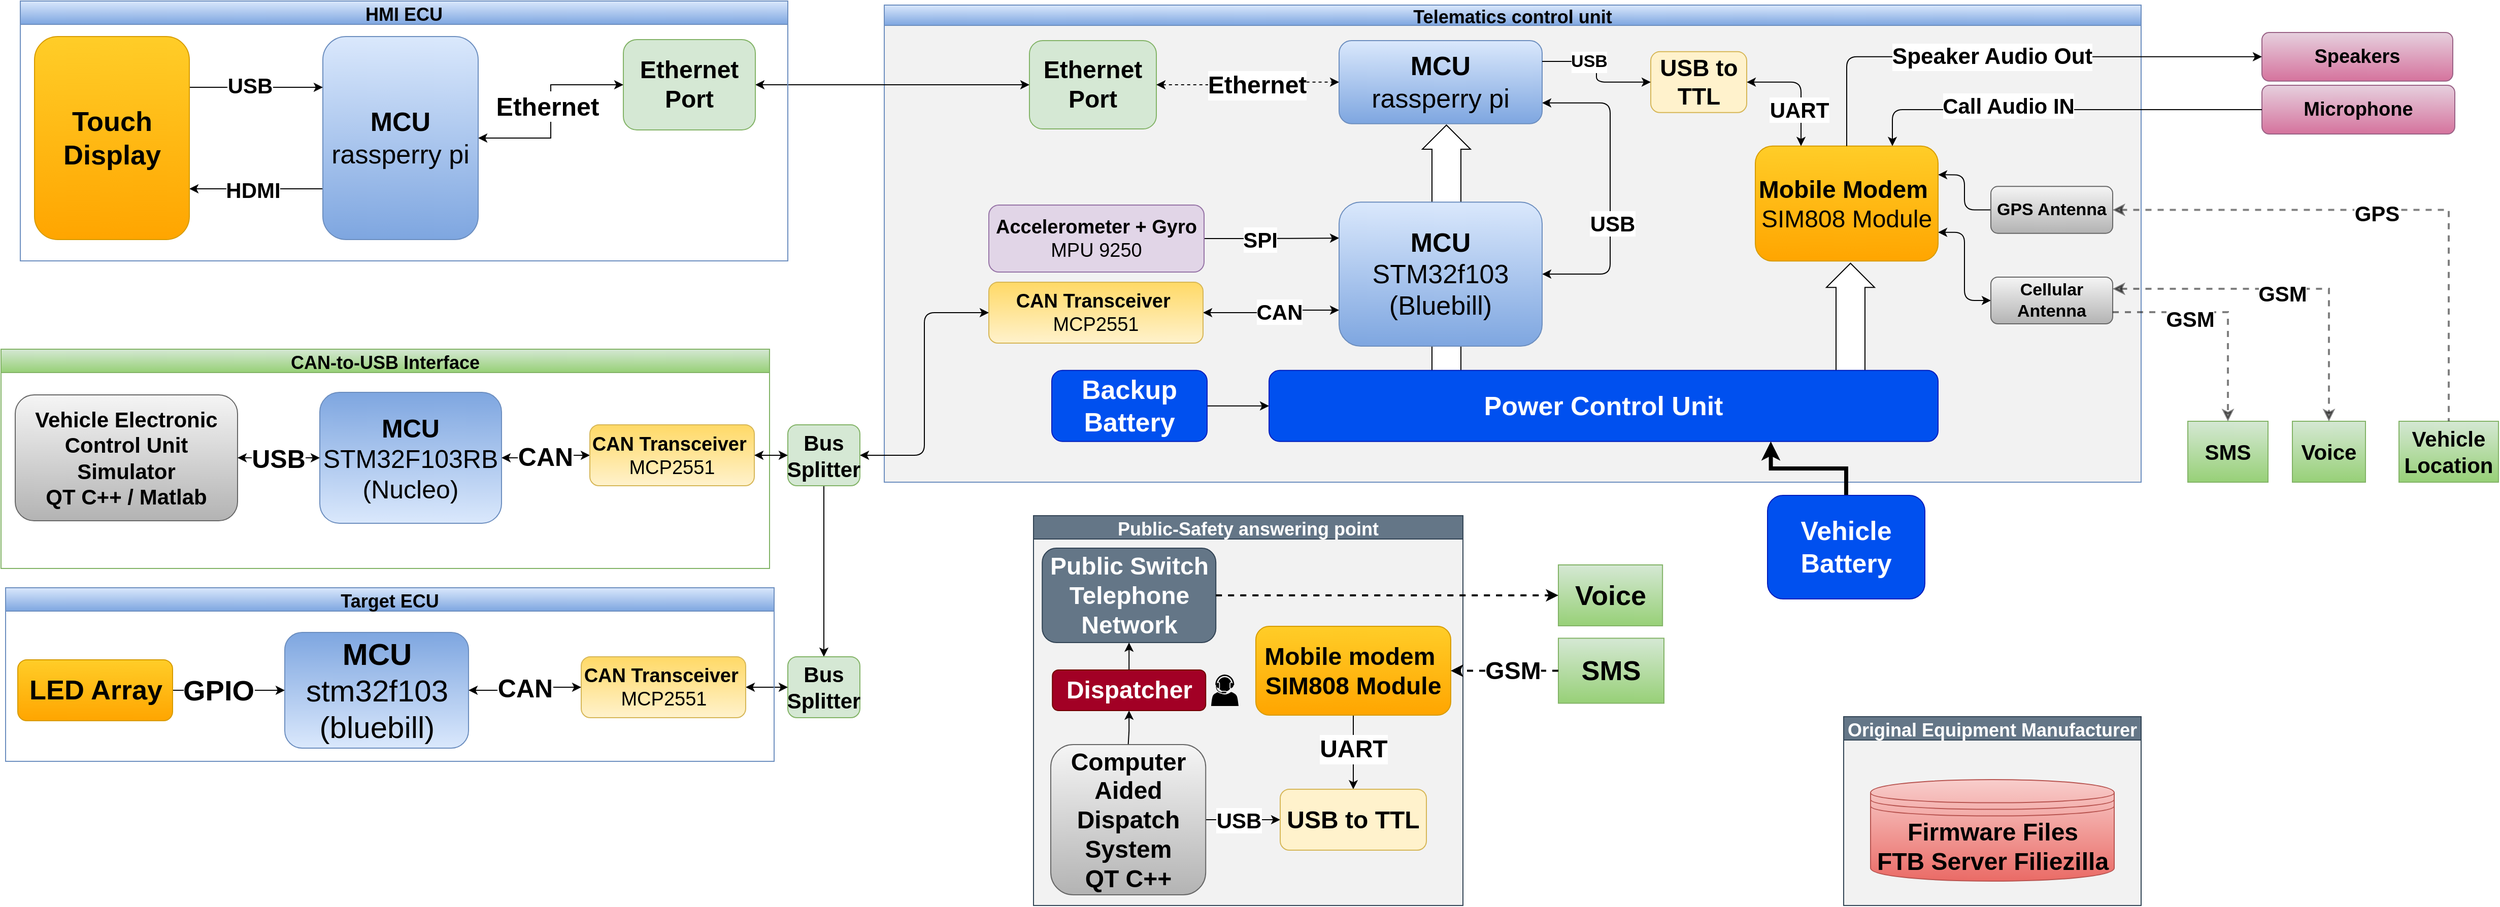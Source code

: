 <mxfile version="13.9.9" type="device"><diagram id="WvO2dlYxxCy-v5vZexDL" name="Page-1"><mxGraphModel dx="2721" dy="714" grid="0" gridSize="6" guides="1" tooltips="1" connect="1" arrows="1" fold="1" page="1" pageScale="1" pageWidth="1500" pageHeight="1200" math="0" shadow="0"><root><mxCell id="0"/><mxCell id="1" parent="0"/><mxCell id="P0qbFuE8XbZVuqwwPdYG-165" value="Original Equipment Manufacturer" style="swimlane;startSize=23;fillColor=#647687;strokeColor=#314354;swimlaneFillColor=#f2f2f2;fontStyle=1;fontSize=18;fontColor=#ffffff;" parent="1" vertex="1"><mxGeometry x="368" y="1313" width="293" height="186" as="geometry"/></mxCell><mxCell id="P0qbFuE8XbZVuqwwPdYG-168" value="Firmware Files&lt;br style=&quot;font-size: 24px;&quot;&gt;&lt;span style=&quot;font-size: 24px;&quot;&gt;FTB Server Filiezilla&lt;/span&gt;" style="shape=datastore;whiteSpace=wrap;html=1;gradientColor=#ea6b66;fillColor=#f8cecc;strokeColor=#b85450;fontStyle=1;fontSize=24;" parent="P0qbFuE8XbZVuqwwPdYG-165" vertex="1"><mxGeometry x="26.5" y="62" width="240" height="100" as="geometry"/></mxCell><mxCell id="P0qbFuE8XbZVuqwwPdYG-198" value="Telematics control unit" style="swimlane;startSize=20;shadow=0;swimlaneFillColor=#F2F2F2;fontStyle=1;fontSize=18;movable=1;gradientColor=#7ea6e0;fillColor=#dae8fc;strokeColor=#6c8ebf;" parent="1" vertex="1"><mxGeometry x="-577" y="612" width="1238" height="470" as="geometry"><mxRectangle x="70" y="160" width="70" height="23" as="alternateBounds"/></mxGeometry></mxCell><mxCell id="P0qbFuE8XbZVuqwwPdYG-199" value="" style="verticalLabelPosition=bottom;shadow=0;dashed=0;align=center;html=1;verticalAlign=top;shape=mxgraph.electrical.transmission.straightBus;fontSize=26;rotation=-180;fontStyle=1" parent="P0qbFuE8XbZVuqwwPdYG-198" vertex="1"><mxGeometry x="928" y="254.35" width="47.48" height="114.1" as="geometry"/></mxCell><mxCell id="P0qbFuE8XbZVuqwwPdYG-200" value="" style="verticalLabelPosition=bottom;shadow=0;dashed=0;align=center;html=1;verticalAlign=top;shape=mxgraph.electrical.transmission.straightBus;fontSize=26;rotation=-180;fontStyle=1" parent="P0qbFuE8XbZVuqwwPdYG-198" vertex="1"><mxGeometry x="530" y="118.24" width="47.48" height="262.69" as="geometry"/></mxCell><mxCell id="P0qbFuE8XbZVuqwwPdYG-202" style="edgeStyle=orthogonalEdgeStyle;rounded=1;orthogonalLoop=1;jettySize=auto;html=1;entryX=1;entryY=0.75;entryDx=0;entryDy=0;startArrow=classic;startFill=1;endArrow=classic;endFill=1;strokeColor=#000000;strokeWidth=1;fontSize=20;fontStyle=1;exitX=0;exitY=0.5;exitDx=0;exitDy=0;" parent="P0qbFuE8XbZVuqwwPdYG-198" source="P0qbFuE8XbZVuqwwPdYG-236" target="P0qbFuE8XbZVuqwwPdYG-210" edge="1"><mxGeometry relative="1" as="geometry"><mxPoint x="1228.28" y="362.83" as="targetPoint"/><mxPoint x="1290.97" y="272.415" as="sourcePoint"/></mxGeometry></mxCell><mxCell id="0iPRcs_yOWI1HV3DysRg-6" style="edgeStyle=orthogonalEdgeStyle;rounded=1;orthogonalLoop=1;jettySize=auto;html=1;exitX=1;exitY=0.75;exitDx=0;exitDy=0;entryX=1;entryY=0.5;entryDx=0;entryDy=0;startArrow=classic;startFill=1;endArrow=classic;endFill=1;fontSize=21;" edge="1" parent="P0qbFuE8XbZVuqwwPdYG-198" source="P0qbFuE8XbZVuqwwPdYG-207" target="j5CchA66nYgSaiZ-dE5T-54"><mxGeometry relative="1" as="geometry"><Array as="points"><mxPoint x="715" y="96"/><mxPoint x="715" y="265"/></Array></mxGeometry></mxCell><mxCell id="0iPRcs_yOWI1HV3DysRg-7" value="USB" style="edgeLabel;html=1;align=center;verticalAlign=middle;resizable=0;points=[];fontSize=21;fontStyle=1" vertex="1" connectable="0" parent="0iPRcs_yOWI1HV3DysRg-6"><mxGeometry x="0.222" y="2" relative="1" as="geometry"><mxPoint as="offset"/></mxGeometry></mxCell><mxCell id="P0qbFuE8XbZVuqwwPdYG-207" value="&lt;font style=&quot;font-size: 26px&quot;&gt;&lt;span style=&quot;font-size: 26px&quot;&gt;MCU&lt;br style=&quot;font-size: 26px&quot;&gt;&lt;span style=&quot;font-weight: normal ; font-size: 26px&quot;&gt;rassperry pi&lt;/span&gt;&lt;br style=&quot;font-size: 26px&quot;&gt;&lt;/span&gt;&lt;/font&gt;" style="rounded=1;whiteSpace=wrap;html=1;fillColor=#dae8fc;strokeColor=#6c8ebf;fontStyle=1;fontSize=26;gradientColor=#7ea6e0;" parent="P0qbFuE8XbZVuqwwPdYG-198" vertex="1"><mxGeometry x="448.0" y="35" width="200" height="81.83" as="geometry"/></mxCell><mxCell id="j5CchA66nYgSaiZ-dE5T-30" style="edgeStyle=orthogonalEdgeStyle;rounded=1;orthogonalLoop=1;jettySize=auto;html=1;exitX=1;exitY=0.25;exitDx=0;exitDy=0;startArrow=classic;startFill=1;endArrow=none;endFill=0;fontStyle=1" parent="P0qbFuE8XbZVuqwwPdYG-198" source="P0qbFuE8XbZVuqwwPdYG-210" target="P0qbFuE8XbZVuqwwPdYG-237" edge="1"><mxGeometry relative="1" as="geometry"/></mxCell><mxCell id="P0qbFuE8XbZVuqwwPdYG-210" value="&lt;font style=&quot;font-size: 24px;&quot;&gt;Mobile Modem&lt;/font&gt;&amp;nbsp;&lt;br style=&quot;font-size: 24px;&quot;&gt;&lt;span style=&quot;font-weight: normal; font-size: 24px;&quot;&gt;SIM808 Module&lt;/span&gt;" style="rounded=1;whiteSpace=wrap;html=1;fillColor=#ffcd28;strokeColor=#d79b00;fontSize=24;fontStyle=1;gradientColor=#ffa500;" parent="P0qbFuE8XbZVuqwwPdYG-198" vertex="1"><mxGeometry x="858" y="138.84" width="180" height="113.33" as="geometry"/></mxCell><mxCell id="P0qbFuE8XbZVuqwwPdYG-236" value="Cellular Antenna" style="rounded=1;whiteSpace=wrap;html=1;fillColor=#f5f5f5;strokeColor=#666666;fontSize=17;fontStyle=1;gradientColor=#b3b3b3;" parent="P0qbFuE8XbZVuqwwPdYG-198" vertex="1"><mxGeometry x="1090" y="268.0" width="120" height="45.99" as="geometry"/></mxCell><mxCell id="P0qbFuE8XbZVuqwwPdYG-237" value="GPS Antenna" style="rounded=1;whiteSpace=wrap;html=1;fillColor=#f5f5f5;strokeColor=#666666;fontSize=17;fontStyle=1;gradientColor=#b3b3b3;" parent="P0qbFuE8XbZVuqwwPdYG-198" vertex="1"><mxGeometry x="1090.0" y="178.67" width="120" height="46.16" as="geometry"/></mxCell><mxCell id="0iPRcs_yOWI1HV3DysRg-1" style="edgeStyle=orthogonalEdgeStyle;rounded=1;orthogonalLoop=1;jettySize=auto;html=1;entryX=0;entryY=0.25;entryDx=0;entryDy=0;startArrow=none;startFill=0;endArrow=classic;endFill=1;fontSize=21;" edge="1" parent="P0qbFuE8XbZVuqwwPdYG-198" source="P0qbFuE8XbZVuqwwPdYG-241" target="j5CchA66nYgSaiZ-dE5T-54"><mxGeometry relative="1" as="geometry"/></mxCell><mxCell id="0iPRcs_yOWI1HV3DysRg-2" value="SPI" style="edgeLabel;html=1;align=center;verticalAlign=middle;resizable=0;points=[];fontSize=21;fontStyle=1" vertex="1" connectable="0" parent="0iPRcs_yOWI1HV3DysRg-1"><mxGeometry x="-0.185" y="-1" relative="1" as="geometry"><mxPoint as="offset"/></mxGeometry></mxCell><mxCell id="P0qbFuE8XbZVuqwwPdYG-241" value="Accelerometer + Gyro&lt;br style=&quot;font-size: 19px&quot;&gt;&lt;span style=&quot;font-size: 19px ; font-weight: normal&quot;&gt;MPU 9250&lt;/span&gt;" style="rounded=1;whiteSpace=wrap;html=1;fillColor=#e1d5e7;strokeColor=#9673a6;fontStyle=1;fontSize=19;" parent="P0qbFuE8XbZVuqwwPdYG-198" vertex="1"><mxGeometry x="103" y="197" width="212" height="66" as="geometry"/></mxCell><mxCell id="P0qbFuE8XbZVuqwwPdYG-247" style="edgeStyle=orthogonalEdgeStyle;rounded=0;orthogonalLoop=1;jettySize=auto;html=1;fontStyle=1" parent="P0qbFuE8XbZVuqwwPdYG-198" source="P0qbFuE8XbZVuqwwPdYG-248" target="P0qbFuE8XbZVuqwwPdYG-249" edge="1"><mxGeometry relative="1" as="geometry"/></mxCell><mxCell id="P0qbFuE8XbZVuqwwPdYG-248" value="&lt;font style=&quot;font-size: 26px;&quot;&gt;Backup Battery&lt;/font&gt;" style="rounded=1;whiteSpace=wrap;html=1;fontStyle=1;fontSize=26;fillColor=#0050ef;strokeColor=#001DBC;fontColor=#ffffff;" parent="P0qbFuE8XbZVuqwwPdYG-198" vertex="1"><mxGeometry x="165" y="359.9" width="153" height="70" as="geometry"/></mxCell><mxCell id="P0qbFuE8XbZVuqwwPdYG-249" value="&lt;span style=&quot;font-size: 26px;&quot;&gt;&lt;font style=&quot;font-size: 26px;&quot;&gt;Power Control Unit&lt;/font&gt;&lt;/span&gt;" style="rounded=1;whiteSpace=wrap;html=1;fontSize=26;fillColor=#0050ef;strokeColor=#001DBC;fontColor=#ffffff;fontStyle=1" parent="P0qbFuE8XbZVuqwwPdYG-198" vertex="1"><mxGeometry x="379.02" y="359.9" width="658.98" height="70" as="geometry"/></mxCell><mxCell id="P0qbFuE8XbZVuqwwPdYG-385" value="Ethernet Port" style="rounded=1;whiteSpace=wrap;html=1;fontSize=24;fillColor=#d5e8d4;strokeColor=#82b366;fontStyle=1" parent="P0qbFuE8XbZVuqwwPdYG-198" vertex="1"><mxGeometry x="143" y="35.0" width="125" height="86.99" as="geometry"/></mxCell><mxCell id="P0qbFuE8XbZVuqwwPdYG-333" style="edgeStyle=orthogonalEdgeStyle;rounded=0;orthogonalLoop=1;jettySize=auto;html=1;fontSize=19;startArrow=classic;startFill=1;dashed=1;fontStyle=1;entryX=0;entryY=0.5;entryDx=0;entryDy=0;" parent="P0qbFuE8XbZVuqwwPdYG-198" source="P0qbFuE8XbZVuqwwPdYG-385" target="P0qbFuE8XbZVuqwwPdYG-207" edge="1"><mxGeometry relative="1" as="geometry"><mxPoint x="166.5" y="86.505" as="targetPoint"/></mxGeometry></mxCell><mxCell id="P0qbFuE8XbZVuqwwPdYG-337" value="Ethernet" style="edgeLabel;html=1;align=center;verticalAlign=middle;resizable=0;points=[];fontSize=24;fontStyle=1" parent="P0qbFuE8XbZVuqwwPdYG-333" vertex="1" connectable="0"><mxGeometry x="0.038" y="-2" relative="1" as="geometry"><mxPoint x="6" y="1.27" as="offset"/></mxGeometry></mxCell><mxCell id="Wt1LaFrQ6s1FWfu_oRo3-2" value="USB to TTL" style="rounded=1;whiteSpace=wrap;html=1;fillColor=#fff2cc;strokeColor=#d6b656;fontStyle=1;fontSize=23;" parent="P0qbFuE8XbZVuqwwPdYG-198" vertex="1"><mxGeometry x="755" y="45.91" width="94.5" height="60" as="geometry"/></mxCell><mxCell id="P0qbFuE8XbZVuqwwPdYG-243" style="edgeStyle=orthogonalEdgeStyle;rounded=1;orthogonalLoop=1;jettySize=auto;html=1;startArrow=classic;startFill=1;fontStyle=1;exitX=0.25;exitY=0;exitDx=0;exitDy=0;entryX=1;entryY=0.5;entryDx=0;entryDy=0;" parent="P0qbFuE8XbZVuqwwPdYG-198" source="P0qbFuE8XbZVuqwwPdYG-210" target="Wt1LaFrQ6s1FWfu_oRo3-2" edge="1"><mxGeometry relative="1" as="geometry"><mxPoint x="803" y="289.0" as="targetPoint"/><mxPoint x="1033" y="276.057" as="sourcePoint"/></mxGeometry></mxCell><mxCell id="P0qbFuE8XbZVuqwwPdYG-244" value="&lt;font style=&quot;font-size: 21px&quot;&gt;UART&lt;/font&gt;" style="edgeLabel;html=1;align=center;verticalAlign=middle;resizable=0;points=[];fontSize=17;fontStyle=1" parent="P0qbFuE8XbZVuqwwPdYG-243" vertex="1" connectable="0"><mxGeometry x="-0.145" relative="1" as="geometry"><mxPoint x="-2.0" y="14.16" as="offset"/></mxGeometry></mxCell><mxCell id="Wt1LaFrQ6s1FWfu_oRo3-3" style="edgeStyle=orthogonalEdgeStyle;rounded=1;orthogonalLoop=1;jettySize=auto;html=1;fontStyle=1;entryX=0;entryY=0.5;entryDx=0;entryDy=0;exitX=1;exitY=0.25;exitDx=0;exitDy=0;" parent="P0qbFuE8XbZVuqwwPdYG-198" source="P0qbFuE8XbZVuqwwPdYG-207" target="Wt1LaFrQ6s1FWfu_oRo3-2" edge="1"><mxGeometry relative="1" as="geometry"/></mxCell><mxCell id="Wt1LaFrQ6s1FWfu_oRo3-4" value="USB" style="edgeLabel;html=1;align=center;verticalAlign=middle;resizable=0;points=[];fontSize=17;fontStyle=1" parent="Wt1LaFrQ6s1FWfu_oRo3-3" vertex="1" connectable="0"><mxGeometry x="-0.356" relative="1" as="geometry"><mxPoint x="4.65" y="0.67" as="offset"/></mxGeometry></mxCell><mxCell id="j5CchA66nYgSaiZ-dE5T-54" value="&lt;font style=&quot;font-size: 26px&quot;&gt;&lt;span style=&quot;font-size: 26px&quot;&gt;MCU&lt;br style=&quot;font-size: 26px&quot;&gt;&lt;span style=&quot;font-weight: normal ; font-size: 26px&quot;&gt;STM32f103&lt;br&gt;&lt;/span&gt;&lt;span style=&quot;font-weight: normal&quot;&gt;(Bluebill)&lt;/span&gt;&lt;br style=&quot;font-size: 26px&quot;&gt;&lt;/span&gt;&lt;/font&gt;" style="rounded=1;whiteSpace=wrap;html=1;fillColor=#dae8fc;strokeColor=#6c8ebf;fontStyle=1;fontSize=26;gradientColor=#7ea6e0;" parent="P0qbFuE8XbZVuqwwPdYG-198" vertex="1"><mxGeometry x="448.0" y="194.08" width="200" height="141.92" as="geometry"/></mxCell><mxCell id="0iPRcs_yOWI1HV3DysRg-4" style="edgeStyle=orthogonalEdgeStyle;rounded=1;orthogonalLoop=1;jettySize=auto;html=1;startArrow=classic;startFill=1;endArrow=classic;endFill=1;fontSize=21;entryX=0;entryY=0.75;entryDx=0;entryDy=0;" edge="1" parent="P0qbFuE8XbZVuqwwPdYG-198" source="0iPRcs_yOWI1HV3DysRg-3" target="j5CchA66nYgSaiZ-dE5T-54"><mxGeometry relative="1" as="geometry"/></mxCell><mxCell id="0iPRcs_yOWI1HV3DysRg-5" value="CAN" style="edgeLabel;html=1;align=center;verticalAlign=middle;resizable=0;points=[];fontSize=21;fontStyle=1" vertex="1" connectable="0" parent="0iPRcs_yOWI1HV3DysRg-4"><mxGeometry x="0.136" y="-1" relative="1" as="geometry"><mxPoint as="offset"/></mxGeometry></mxCell><mxCell id="0iPRcs_yOWI1HV3DysRg-3" value="CAN Transceiver&amp;nbsp;&lt;br style=&quot;font-size: 19px&quot;&gt;&lt;span style=&quot;font-size: 19px ; font-weight: normal&quot;&gt;&lt;font style=&quot;font-size: 19px&quot;&gt;MCP2551&lt;/font&gt;&lt;/span&gt;" style="rounded=1;whiteSpace=wrap;html=1;fontStyle=1;fontSize=19;fillColor=#fff2cc;strokeColor=#d6b656;gradientColor=#ffd966;direction=west;" vertex="1" parent="P0qbFuE8XbZVuqwwPdYG-198"><mxGeometry x="103" y="273" width="211" height="60" as="geometry"/></mxCell><mxCell id="P0qbFuE8XbZVuqwwPdYG-251" value="Speakers" style="rounded=1;whiteSpace=wrap;html=1;fillColor=#e6d0de;strokeColor=#996185;fontSize=19;fontStyle=1;gradientColor=#d5739d;" parent="1" vertex="1"><mxGeometry x="780.0" y="639" width="188" height="47.83" as="geometry"/></mxCell><mxCell id="P0qbFuE8XbZVuqwwPdYG-252" value="Microphone" style="rounded=1;whiteSpace=wrap;html=1;fillColor=#e6d0de;strokeColor=#996185;fontSize=19;fontStyle=1;gradientColor=#d5739d;" parent="1" vertex="1"><mxGeometry x="780" y="691" width="190" height="48" as="geometry"/></mxCell><mxCell id="P0qbFuE8XbZVuqwwPdYG-258" value="CAN-to-USB Interface" style="swimlane;fillColor=#d5e8d4;startSize=23;gradientColor=#97d077;strokeColor=#82b366;fontStyle=1;fontSize=18;" parent="1" vertex="1"><mxGeometry x="-1447" y="951" width="757" height="216" as="geometry"/></mxCell><mxCell id="P0qbFuE8XbZVuqwwPdYG-260" value="&lt;font style=&quot;font-size: 25px&quot;&gt;MCU&lt;br&gt;&lt;span style=&quot;font-size: 25px&quot;&gt;&lt;span style=&quot;font-weight: normal&quot;&gt;STM32F103RB&lt;/span&gt;&lt;br style=&quot;font-size: 25px&quot;&gt;&lt;span style=&quot;font-weight: normal&quot;&gt;(Nucleo)&lt;/span&gt;&lt;br style=&quot;font-size: 25px&quot;&gt;&lt;/span&gt;&lt;/font&gt;" style="rounded=1;whiteSpace=wrap;html=1;fillColor=#dae8fc;strokeColor=#6c8ebf;fontStyle=1;fontSize=25;gradientColor=#7ea6e0;direction=west;" parent="P0qbFuE8XbZVuqwwPdYG-258" vertex="1"><mxGeometry x="314" y="42.5" width="179" height="129" as="geometry"/></mxCell><mxCell id="P0qbFuE8XbZVuqwwPdYG-263" style="edgeStyle=orthogonalEdgeStyle;rounded=0;orthogonalLoop=1;jettySize=auto;html=1;exitX=1;exitY=0.5;exitDx=0;exitDy=0;entryX=0;entryY=0.5;entryDx=0;entryDy=0;startArrow=classic;startFill=1;fontStyle=1;fontSize=25;" parent="P0qbFuE8XbZVuqwwPdYG-258" source="P0qbFuE8XbZVuqwwPdYG-271" target="P0qbFuE8XbZVuqwwPdYG-260" edge="1"><mxGeometry relative="1" as="geometry"><mxPoint x="437" y="245.93" as="targetPoint"/><mxPoint x="562" y="259.5" as="sourcePoint"/></mxGeometry></mxCell><mxCell id="P0qbFuE8XbZVuqwwPdYG-264" value="CAN" style="edgeLabel;html=1;align=center;verticalAlign=middle;resizable=0;points=[];fontSize=25;fontStyle=1" parent="P0qbFuE8XbZVuqwwPdYG-263" vertex="1" connectable="0"><mxGeometry x="-0.132" y="1" relative="1" as="geometry"><mxPoint x="-5.2" y="-1.02" as="offset"/></mxGeometry></mxCell><mxCell id="P0qbFuE8XbZVuqwwPdYG-265" value="&lt;font style=&quot;font-size: 21px;&quot;&gt;&lt;span style=&quot;font-size: 21px;&quot;&gt;&lt;font style=&quot;font-size: 21px;&quot;&gt;Vehicle Electronic Control Unit Simulator&lt;/font&gt;&lt;/span&gt;&lt;br style=&quot;font-size: 21px;&quot;&gt;&lt;font style=&quot;font-size: 21px;&quot;&gt;QT C++ / Matlab&lt;/font&gt;&lt;br style=&quot;font-size: 21px;&quot;&gt;&lt;/font&gt;" style="rounded=1;whiteSpace=wrap;html=1;fontSize=21;fillColor=#f5f5f5;strokeColor=#666666;gradientColor=#b3b3b3;fontStyle=1" parent="P0qbFuE8XbZVuqwwPdYG-258" vertex="1"><mxGeometry x="14" y="45" width="219" height="124" as="geometry"/></mxCell><mxCell id="P0qbFuE8XbZVuqwwPdYG-266" style="edgeStyle=orthogonalEdgeStyle;rounded=0;orthogonalLoop=1;jettySize=auto;html=1;startArrow=classic;startFill=1;endArrow=classic;endFill=1;fontSize=25;fontStyle=1" parent="P0qbFuE8XbZVuqwwPdYG-258" source="P0qbFuE8XbZVuqwwPdYG-265" target="P0qbFuE8XbZVuqwwPdYG-260" edge="1"><mxGeometry relative="1" as="geometry"><mxPoint x="173" y="245.68" as="targetPoint"/></mxGeometry></mxCell><mxCell id="P0qbFuE8XbZVuqwwPdYG-267" value="USB" style="edgeLabel;html=1;align=center;verticalAlign=middle;resizable=0;points=[];fontSize=25;fontStyle=1" parent="P0qbFuE8XbZVuqwwPdYG-266" vertex="1" connectable="0"><mxGeometry x="-0.252" y="-2" relative="1" as="geometry"><mxPoint x="8.76" y="-2.07" as="offset"/></mxGeometry></mxCell><mxCell id="P0qbFuE8XbZVuqwwPdYG-271" value="CAN Transceiver&amp;nbsp;&lt;br style=&quot;font-size: 19px&quot;&gt;&lt;span style=&quot;font-size: 19px ; font-weight: normal&quot;&gt;&lt;font style=&quot;font-size: 19px&quot;&gt;MCP2551&lt;/font&gt;&lt;/span&gt;" style="rounded=1;whiteSpace=wrap;html=1;fontStyle=1;fontSize=19;fillColor=#fff2cc;strokeColor=#d6b656;gradientColor=#ffd966;direction=west;" parent="P0qbFuE8XbZVuqwwPdYG-258" vertex="1"><mxGeometry x="580" y="74.5" width="162" height="60" as="geometry"/></mxCell><mxCell id="P0qbFuE8XbZVuqwwPdYG-274" style="edgeStyle=orthogonalEdgeStyle;rounded=1;jumpStyle=arc;jumpSize=14;orthogonalLoop=1;jettySize=auto;html=1;entryX=0;entryY=0.5;entryDx=0;entryDy=0;exitX=0.5;exitY=0;exitDx=0;exitDy=0;fontStyle=1" parent="1" source="P0qbFuE8XbZVuqwwPdYG-210" target="P0qbFuE8XbZVuqwwPdYG-251" edge="1"><mxGeometry relative="1" as="geometry"><mxPoint x="251" y="612" as="sourcePoint"/></mxGeometry></mxCell><mxCell id="P0qbFuE8XbZVuqwwPdYG-275" value="Speaker Audio Out" style="edgeLabel;html=1;align=center;verticalAlign=middle;resizable=0;points=[];fontSize=22;fontStyle=1" parent="P0qbFuE8XbZVuqwwPdYG-274" vertex="1" connectable="0"><mxGeometry x="-0.064" y="-5" relative="1" as="geometry"><mxPoint x="-1.79" y="-4.97" as="offset"/></mxGeometry></mxCell><mxCell id="P0qbFuE8XbZVuqwwPdYG-276" style="edgeStyle=orthogonalEdgeStyle;rounded=1;orthogonalLoop=1;jettySize=auto;html=1;startArrow=none;startFill=0;endArrow=classic;endFill=1;strokeColor=#000000;strokeWidth=1;fontSize=20;fontStyle=1;exitX=0;exitY=0.5;exitDx=0;exitDy=0;entryX=0.75;entryY=0;entryDx=0;entryDy=0;" parent="1" source="P0qbFuE8XbZVuqwwPdYG-252" target="P0qbFuE8XbZVuqwwPdYG-210" edge="1"><mxGeometry relative="1" as="geometry"><mxPoint x="777" y="621" as="targetPoint"/></mxGeometry></mxCell><mxCell id="P0qbFuE8XbZVuqwwPdYG-277" value="&lt;font style=&quot;font-size: 21px&quot;&gt;Call Audio IN&lt;/font&gt;" style="edgeLabel;html=1;align=center;verticalAlign=middle;resizable=0;points=[];fontSize=17;fontStyle=1" parent="P0qbFuE8XbZVuqwwPdYG-276" vertex="1" connectable="0"><mxGeometry x="-0.148" y="-1" relative="1" as="geometry"><mxPoint x="-80" y="-3.71" as="offset"/></mxGeometry></mxCell><mxCell id="P0qbFuE8XbZVuqwwPdYG-280" value="SMS" style="rounded=0;whiteSpace=wrap;html=1;fontSize=21;align=center;fontStyle=1;fillColor=#d5e8d4;strokeColor=#82b366;gradientColor=#97d077;" parent="1" vertex="1"><mxGeometry x="707" y="1022" width="79" height="60" as="geometry"/></mxCell><mxCell id="P0qbFuE8XbZVuqwwPdYG-282" value="Voice" style="rounded=0;whiteSpace=wrap;html=1;fontSize=21;align=center;fontStyle=1;fillColor=#d5e8d4;strokeColor=#82b366;gradientColor=#97d077;" parent="1" vertex="1"><mxGeometry x="810" y="1022" width="72" height="60" as="geometry"/></mxCell><mxCell id="P0qbFuE8XbZVuqwwPdYG-283" value="Vehicle Location" style="rounded=0;whiteSpace=wrap;html=1;fontSize=21;align=center;fontStyle=1;fillColor=#d5e8d4;strokeColor=#82b366;gradientColor=#97d077;" parent="1" vertex="1"><mxGeometry x="915" y="1022" width="98" height="60" as="geometry"/></mxCell><mxCell id="P0qbFuE8XbZVuqwwPdYG-284" style="edgeStyle=orthogonalEdgeStyle;rounded=0;orthogonalLoop=1;jettySize=auto;html=1;exitX=1;exitY=0.75;exitDx=0;exitDy=0;startArrow=none;startFill=0;endArrow=classic;endFill=1;strokeWidth=2;fontSize=17;entryX=0.5;entryY=0;entryDx=0;entryDy=0;dashed=1;opacity=50;fontStyle=1" parent="1" source="P0qbFuE8XbZVuqwwPdYG-236" target="P0qbFuE8XbZVuqwwPdYG-280" edge="1"><mxGeometry relative="1" as="geometry"><mxPoint x="954.97" y="1052.83" as="targetPoint"/><mxPoint x="797.97" y="931.415" as="sourcePoint"/></mxGeometry></mxCell><mxCell id="P0qbFuE8XbZVuqwwPdYG-285" value="&lt;font style=&quot;font-size: 21px&quot;&gt;GSM&lt;/font&gt;" style="edgeLabel;html=1;align=center;verticalAlign=middle;resizable=0;points=[];fontSize=17;fontStyle=1" parent="P0qbFuE8XbZVuqwwPdYG-284" vertex="1" connectable="0"><mxGeometry x="0.234" relative="1" as="geometry"><mxPoint x="-37.49" y="-17.17" as="offset"/></mxGeometry></mxCell><mxCell id="P0qbFuE8XbZVuqwwPdYG-288" style="edgeStyle=orthogonalEdgeStyle;rounded=0;orthogonalLoop=1;jettySize=auto;html=1;exitX=1;exitY=0.25;exitDx=0;exitDy=0;strokeWidth=2;startArrow=classic;startFill=1;dashed=1;opacity=50;fontStyle=1" parent="1" source="P0qbFuE8XbZVuqwwPdYG-236" target="P0qbFuE8XbZVuqwwPdYG-282" edge="1"><mxGeometry relative="1" as="geometry"><mxPoint x="797.97" y="902.707" as="sourcePoint"/></mxGeometry></mxCell><mxCell id="P0qbFuE8XbZVuqwwPdYG-289" value="&lt;font style=&quot;font-size: 21px&quot;&gt;GSM&lt;/font&gt;" style="edgeLabel;html=1;align=center;verticalAlign=middle;resizable=0;points=[];fontSize=17;fontStyle=1" parent="P0qbFuE8XbZVuqwwPdYG-288" vertex="1" connectable="0"><mxGeometry x="0.386" relative="1" as="geometry"><mxPoint x="-46" y="-20.38" as="offset"/></mxGeometry></mxCell><mxCell id="P0qbFuE8XbZVuqwwPdYG-290" style="edgeStyle=orthogonalEdgeStyle;rounded=0;orthogonalLoop=1;jettySize=auto;html=1;startArrow=classic;startFill=1;endArrow=none;endFill=0;strokeWidth=2;fontSize=32;entryX=0.5;entryY=0;entryDx=0;entryDy=0;exitX=1;exitY=0.5;exitDx=0;exitDy=0;dashed=1;opacity=50;fontStyle=1" parent="1" source="P0qbFuE8XbZVuqwwPdYG-237" target="P0qbFuE8XbZVuqwwPdYG-283" edge="1"><mxGeometry relative="1" as="geometry"><mxPoint x="1028.303" y="1053.497" as="targetPoint"/><mxPoint x="797.97" y="840.2" as="sourcePoint"/></mxGeometry></mxCell><mxCell id="P0qbFuE8XbZVuqwwPdYG-291" value="&lt;font style=&quot;font-size: 21px&quot;&gt;GPS&lt;/font&gt;" style="edgeLabel;html=1;align=center;verticalAlign=middle;resizable=0;points=[];fontSize=17;fontStyle=1" parent="P0qbFuE8XbZVuqwwPdYG-290" vertex="1" connectable="0"><mxGeometry x="0.524" y="5" relative="1" as="geometry"><mxPoint x="-76" y="-76.77" as="offset"/></mxGeometry></mxCell><mxCell id="P0qbFuE8XbZVuqwwPdYG-301" style="edgeStyle=orthogonalEdgeStyle;rounded=0;orthogonalLoop=1;jettySize=auto;html=1;entryX=0.75;entryY=1;entryDx=0;entryDy=0;fillColor=#ffffff;fontSize=26;strokeWidth=4;fontStyle=1" parent="1" source="P0qbFuE8XbZVuqwwPdYG-302" target="P0qbFuE8XbZVuqwwPdYG-249" edge="1"><mxGeometry relative="1" as="geometry"/></mxCell><mxCell id="P0qbFuE8XbZVuqwwPdYG-302" value="Vehicle Battery" style="rounded=1;whiteSpace=wrap;html=1;fontStyle=1;fontSize=26;fillColor=#0050ef;strokeColor=#001DBC;fontColor=#ffffff;" parent="1" vertex="1"><mxGeometry x="293" y="1095" width="155" height="102" as="geometry"/></mxCell><mxCell id="P0qbFuE8XbZVuqwwPdYG-331" style="edgeStyle=orthogonalEdgeStyle;rounded=0;orthogonalLoop=1;jettySize=auto;html=1;fontSize=25;exitX=0.5;exitY=1;exitDx=0;exitDy=0;fontStyle=1" parent="1" source="P0qbFuE8XbZVuqwwPdYG-314" target="P0qbFuE8XbZVuqwwPdYG-323" edge="1"><mxGeometry relative="1" as="geometry"><mxPoint x="-582" y="1100.0" as="sourcePoint"/></mxGeometry></mxCell><mxCell id="P0qbFuE8XbZVuqwwPdYG-314" value="Bus Splitter" style="rounded=1;whiteSpace=wrap;html=1;fontSize=21;fillColor=#d5e8d4;strokeColor=#82b366;fontStyle=1" parent="1" vertex="1"><mxGeometry x="-672" y="1025.5" width="71" height="60" as="geometry"/></mxCell><mxCell id="P0qbFuE8XbZVuqwwPdYG-315" style="edgeStyle=orthogonalEdgeStyle;rounded=0;orthogonalLoop=1;jettySize=auto;html=1;startArrow=classic;startFill=1;endArrow=classic;endFill=1;fontSize=25;fontStyle=1" parent="1" source="P0qbFuE8XbZVuqwwPdYG-271" target="P0qbFuE8XbZVuqwwPdYG-314" edge="1"><mxGeometry relative="1" as="geometry"/></mxCell><mxCell id="P0qbFuE8XbZVuqwwPdYG-323" value="Bus Splitter" style="rounded=1;whiteSpace=wrap;html=1;fontSize=21;fillColor=#d5e8d4;strokeColor=#82b366;fontStyle=1" parent="1" vertex="1"><mxGeometry x="-672" y="1254" width="71" height="60" as="geometry"/></mxCell><mxCell id="P0qbFuE8XbZVuqwwPdYG-324" style="edgeStyle=orthogonalEdgeStyle;rounded=0;orthogonalLoop=1;jettySize=auto;html=1;entryX=0;entryY=0.5;entryDx=0;entryDy=0;startArrow=classic;startFill=1;endArrow=classic;endFill=1;fontSize=25;fontStyle=1" parent="1" source="P0qbFuE8XbZVuqwwPdYG-326" target="P0qbFuE8XbZVuqwwPdYG-323" edge="1"><mxGeometry relative="1" as="geometry"/></mxCell><mxCell id="P0qbFuE8XbZVuqwwPdYG-341" value="Public-Safety answering point" style="swimlane;startSize=23;fillColor=#647687;strokeColor=#314354;swimlaneFillColor=#f2f2f2;fontStyle=1;fontSize=18;fontColor=#ffffff;" parent="1" vertex="1"><mxGeometry x="-430" y="1115" width="423" height="384" as="geometry"/></mxCell><mxCell id="P0qbFuE8XbZVuqwwPdYG-345" value="Public Switch Telephone Network" style="rounded=1;whiteSpace=wrap;html=1;fillColor=#647687;strokeColor=#314354;fontSize=24;fontStyle=1;fontColor=#ffffff;" parent="P0qbFuE8XbZVuqwwPdYG-341" vertex="1"><mxGeometry x="8.62" y="32" width="171" height="93" as="geometry"/></mxCell><mxCell id="P0qbFuE8XbZVuqwwPdYG-347" style="edgeStyle=orthogonalEdgeStyle;rounded=1;jumpStyle=arc;jumpSize=14;orthogonalLoop=1;jettySize=auto;html=1;entryX=0.5;entryY=0;entryDx=0;entryDy=0;shadow=0;strokeWidth=1;fontStyle=1;fontSize=24;" parent="P0qbFuE8XbZVuqwwPdYG-341" source="P0qbFuE8XbZVuqwwPdYG-349" target="P0qbFuE8XbZVuqwwPdYG-360" edge="1"><mxGeometry relative="1" as="geometry"/></mxCell><mxCell id="P0qbFuE8XbZVuqwwPdYG-348" value="UART" style="edgeLabel;html=1;align=center;verticalAlign=middle;resizable=0;points=[];fontSize=24;fontStyle=1" parent="P0qbFuE8XbZVuqwwPdYG-347" vertex="1" connectable="0"><mxGeometry x="-0.233" y="-2" relative="1" as="geometry"><mxPoint x="2" y="5.18" as="offset"/></mxGeometry></mxCell><mxCell id="P0qbFuE8XbZVuqwwPdYG-349" value="Mobile modem&amp;nbsp;&lt;br style=&quot;font-size: 24px;&quot;&gt;&lt;span style=&quot;font-size: 24px;&quot;&gt;SIM808 Module&lt;/span&gt;" style="rounded=1;whiteSpace=wrap;html=1;fillColor=#ffcd28;strokeColor=#d79b00;fontSize=24;fontStyle=1;gradientColor=#ffa500;" parent="P0qbFuE8XbZVuqwwPdYG-341" vertex="1"><mxGeometry x="219" y="109" width="192" height="87.5" as="geometry"/></mxCell><mxCell id="P0qbFuE8XbZVuqwwPdYG-350" value="" style="pointerEvents=1;shadow=0;dashed=0;html=1;strokeColor=none;labelPosition=center;verticalLabelPosition=bottom;verticalAlign=top;outlineConnect=0;align=center;shape=mxgraph.office.users.call_center_agent;labelBackgroundColor=#ffffff;fontSize=24;fillColor=#000000;fontStyle=1" parent="P0qbFuE8XbZVuqwwPdYG-341" vertex="1"><mxGeometry x="175" y="156.5" width="27" height="30.99" as="geometry"/></mxCell><mxCell id="P0qbFuE8XbZVuqwwPdYG-353" style="edgeStyle=orthogonalEdgeStyle;rounded=0;orthogonalLoop=1;jettySize=auto;html=1;startArrow=classic;startFill=1;endArrow=none;endFill=0;strokeWidth=1;fontSize=24;fontStyle=1" parent="P0qbFuE8XbZVuqwwPdYG-341" source="P0qbFuE8XbZVuqwwPdYG-355" target="P0qbFuE8XbZVuqwwPdYG-362" edge="1"><mxGeometry relative="1" as="geometry"/></mxCell><mxCell id="P0qbFuE8XbZVuqwwPdYG-354" style="edgeStyle=orthogonalEdgeStyle;rounded=0;orthogonalLoop=1;jettySize=auto;html=1;fontSize=24;fontStyle=1" parent="P0qbFuE8XbZVuqwwPdYG-341" source="P0qbFuE8XbZVuqwwPdYG-355" target="P0qbFuE8XbZVuqwwPdYG-345" edge="1"><mxGeometry relative="1" as="geometry"/></mxCell><mxCell id="P0qbFuE8XbZVuqwwPdYG-355" value="Dispatcher" style="rounded=1;whiteSpace=wrap;html=1;fillColor=#a20025;strokeColor=#6F0000;fontColor=#ffffff;fontStyle=1;fontSize=24;" parent="P0qbFuE8XbZVuqwwPdYG-341" vertex="1"><mxGeometry x="18.62" y="152" width="151" height="40" as="geometry"/></mxCell><mxCell id="P0qbFuE8XbZVuqwwPdYG-382" style="edgeStyle=orthogonalEdgeStyle;rounded=0;orthogonalLoop=1;jettySize=auto;html=1;startArrow=classic;startFill=1;endArrow=none;endFill=0;fontSize=24;entryX=1;entryY=0.5;entryDx=0;entryDy=0;fontStyle=1" parent="P0qbFuE8XbZVuqwwPdYG-341" source="P0qbFuE8XbZVuqwwPdYG-360" target="P0qbFuE8XbZVuqwwPdYG-362" edge="1"><mxGeometry relative="1" as="geometry"/></mxCell><mxCell id="j5CchA66nYgSaiZ-dE5T-47" value="USB" style="edgeLabel;html=1;align=center;verticalAlign=middle;resizable=0;points=[];fontSize=21;fontStyle=1" parent="P0qbFuE8XbZVuqwwPdYG-382" vertex="1" connectable="0"><mxGeometry x="0.267" relative="1" as="geometry"><mxPoint x="5.67" as="offset"/></mxGeometry></mxCell><mxCell id="P0qbFuE8XbZVuqwwPdYG-360" value="USB to TTL" style="rounded=1;whiteSpace=wrap;html=1;fillColor=#fff2cc;strokeColor=#d6b656;fontStyle=1;fontSize=24;" parent="P0qbFuE8XbZVuqwwPdYG-341" vertex="1"><mxGeometry x="243" y="269.52" width="144" height="60" as="geometry"/></mxCell><mxCell id="P0qbFuE8XbZVuqwwPdYG-362" value="Computer Aided Dispatch System&lt;br style=&quot;font-size: 24px;&quot;&gt;&lt;span style=&quot;font-size: 24px;&quot;&gt;&lt;font style=&quot;font-size: 24px;&quot;&gt;QT C++&lt;/font&gt;&lt;/span&gt;" style="rounded=1;whiteSpace=wrap;html=1;fillColor=#f5f5f5;strokeColor=#666666;fontStyle=1;fontSize=24;gradientColor=#b3b3b3;" parent="P0qbFuE8XbZVuqwwPdYG-341" vertex="1"><mxGeometry x="17" y="225.51" width="152.62" height="148.01" as="geometry"/></mxCell><mxCell id="P0qbFuE8XbZVuqwwPdYG-375" value="Voice" style="rounded=0;whiteSpace=wrap;html=1;fontSize=27;align=center;fontStyle=1;fillColor=#d5e8d4;strokeColor=#82b366;gradientColor=#97d077;" parent="1" vertex="1"><mxGeometry x="87.0" y="1163.5" width="102.58" height="60" as="geometry"/></mxCell><mxCell id="P0qbFuE8XbZVuqwwPdYG-376" style="edgeStyle=orthogonalEdgeStyle;rounded=0;orthogonalLoop=1;jettySize=auto;html=1;entryX=0;entryY=0.5;entryDx=0;entryDy=0;startArrow=none;startFill=0;endArrow=classic;endFill=1;strokeWidth=2;fontSize=24;dashed=1;fontStyle=1" parent="1" source="P0qbFuE8XbZVuqwwPdYG-345" target="P0qbFuE8XbZVuqwwPdYG-375" edge="1"><mxGeometry relative="1" as="geometry"/></mxCell><mxCell id="P0qbFuE8XbZVuqwwPdYG-377" value="SMS" style="rounded=0;whiteSpace=wrap;html=1;fontSize=27;align=center;fontStyle=1;fillColor=#d5e8d4;strokeColor=#82b366;gradientColor=#97d077;" parent="1" vertex="1"><mxGeometry x="87.0" y="1235.74" width="104" height="64.01" as="geometry"/></mxCell><mxCell id="P0qbFuE8XbZVuqwwPdYG-378" style="edgeStyle=orthogonalEdgeStyle;rounded=1;jumpStyle=arc;jumpSize=14;orthogonalLoop=1;jettySize=auto;html=1;entryX=1;entryY=0.5;entryDx=0;entryDy=0;shadow=0;strokeWidth=2;dashed=1;fontStyle=1;fontSize=24;" parent="1" source="P0qbFuE8XbZVuqwwPdYG-377" target="P0qbFuE8XbZVuqwwPdYG-349" edge="1"><mxGeometry relative="1" as="geometry"/></mxCell><mxCell id="P0qbFuE8XbZVuqwwPdYG-379" value="GSM" style="edgeLabel;html=1;align=center;verticalAlign=middle;resizable=0;points=[];fontSize=24;fontStyle=1" parent="P0qbFuE8XbZVuqwwPdYG-378" vertex="1" connectable="0"><mxGeometry x="0.544" relative="1" as="geometry"><mxPoint x="36.25" as="offset"/></mxGeometry></mxCell><mxCell id="P0qbFuE8XbZVuqwwPdYG-386" style="edgeStyle=orthogonalEdgeStyle;rounded=0;orthogonalLoop=1;jettySize=auto;html=1;fontSize=19;startArrow=classic;startFill=1;fontStyle=1" parent="1" source="P0qbFuE8XbZVuqwwPdYG-388" target="P0qbFuE8XbZVuqwwPdYG-385" edge="1"><mxGeometry relative="1" as="geometry"><mxPoint x="-707.5" y="413.571" as="sourcePoint"/><mxPoint x="-74" y="626.33" as="targetPoint"/></mxGeometry></mxCell><mxCell id="j5CchA66nYgSaiZ-dE5T-42" value="HMI ECU" style="swimlane;fontSize=18;gradientColor=#7ea6e0;fillColor=#dae8fc;strokeColor=#6c8ebf;" parent="1" vertex="1"><mxGeometry x="-1428" y="608" width="756" height="256" as="geometry"/></mxCell><mxCell id="P0qbFuE8XbZVuqwwPdYG-388" value="Ethernet Port" style="rounded=1;whiteSpace=wrap;html=1;fontSize=24;fillColor=#d5e8d4;strokeColor=#82b366;fontStyle=1" parent="j5CchA66nYgSaiZ-dE5T-42" vertex="1"><mxGeometry x="594" y="38.0" width="130" height="88.99" as="geometry"/></mxCell><mxCell id="P0qbFuE8XbZVuqwwPdYG-389" style="edgeStyle=orthogonalEdgeStyle;rounded=0;orthogonalLoop=1;jettySize=auto;html=1;fontSize=25;startArrow=classic;startFill=1;fontStyle=1;exitX=1;exitY=0.5;exitDx=0;exitDy=0;" parent="j5CchA66nYgSaiZ-dE5T-42" source="j5CchA66nYgSaiZ-dE5T-48" target="P0qbFuE8XbZVuqwwPdYG-388" edge="1"><mxGeometry relative="1" as="geometry"><mxPoint x="433" y="85.01" as="sourcePoint"/><mxPoint x="1008" y="-180.505" as="targetPoint"/></mxGeometry></mxCell><mxCell id="P0qbFuE8XbZVuqwwPdYG-390" value="Ethernet" style="edgeLabel;html=1;align=center;verticalAlign=middle;resizable=0;points=[];fontSize=25;fontStyle=1" parent="P0qbFuE8XbZVuqwwPdYG-389" vertex="1" connectable="0"><mxGeometry x="0.038" y="-2" relative="1" as="geometry"><mxPoint x="-5.29" y="-2" as="offset"/></mxGeometry></mxCell><mxCell id="j5CchA66nYgSaiZ-dE5T-51" style="edgeStyle=orthogonalEdgeStyle;rounded=1;orthogonalLoop=1;jettySize=auto;html=1;exitX=0;exitY=0.75;exitDx=0;exitDy=0;entryX=1;entryY=0.75;entryDx=0;entryDy=0;startArrow=none;startFill=0;endArrow=classic;endFill=1;fontSize=21;" parent="j5CchA66nYgSaiZ-dE5T-42" source="j5CchA66nYgSaiZ-dE5T-48" target="j5CchA66nYgSaiZ-dE5T-49" edge="1"><mxGeometry relative="1" as="geometry"><Array as="points"><mxPoint x="231" y="185"/><mxPoint x="231" y="185"/></Array></mxGeometry></mxCell><mxCell id="j5CchA66nYgSaiZ-dE5T-53" value="HDMI" style="edgeLabel;html=1;align=center;verticalAlign=middle;resizable=0;points=[];fontSize=21;fontStyle=1" parent="j5CchA66nYgSaiZ-dE5T-51" vertex="1" connectable="0"><mxGeometry x="-0.092" relative="1" as="geometry"><mxPoint x="-10" y="1" as="offset"/></mxGeometry></mxCell><mxCell id="j5CchA66nYgSaiZ-dE5T-48" value="&lt;font style=&quot;font-size: 26px&quot;&gt;&lt;span style=&quot;font-size: 26px&quot;&gt;MCU&lt;br style=&quot;font-size: 26px&quot;&gt;&lt;span style=&quot;font-weight: normal ; font-size: 26px&quot;&gt;rassperry pi&lt;/span&gt;&lt;br style=&quot;font-size: 26px&quot;&gt;&lt;/span&gt;&lt;/font&gt;" style="rounded=1;whiteSpace=wrap;html=1;fillColor=#dae8fc;strokeColor=#6c8ebf;fontStyle=1;fontSize=26;gradientColor=#7ea6e0;" parent="j5CchA66nYgSaiZ-dE5T-42" vertex="1"><mxGeometry x="298" y="35.0" width="153" height="200" as="geometry"/></mxCell><mxCell id="j5CchA66nYgSaiZ-dE5T-50" style="edgeStyle=orthogonalEdgeStyle;rounded=1;orthogonalLoop=1;jettySize=auto;html=1;startArrow=none;startFill=0;endArrow=classic;endFill=1;fontSize=21;exitX=1;exitY=0.25;exitDx=0;exitDy=0;entryX=0;entryY=0.25;entryDx=0;entryDy=0;" parent="j5CchA66nYgSaiZ-dE5T-42" source="j5CchA66nYgSaiZ-dE5T-49" target="j5CchA66nYgSaiZ-dE5T-48" edge="1"><mxGeometry relative="1" as="geometry"/></mxCell><mxCell id="j5CchA66nYgSaiZ-dE5T-52" value="USB" style="edgeLabel;html=1;align=center;verticalAlign=middle;resizable=0;points=[];fontSize=21;fontStyle=1" parent="j5CchA66nYgSaiZ-dE5T-50" vertex="1" connectable="0"><mxGeometry x="0.254" y="2" relative="1" as="geometry"><mxPoint x="-23.07" as="offset"/></mxGeometry></mxCell><mxCell id="j5CchA66nYgSaiZ-dE5T-49" value="Touch Display" style="rounded=1;whiteSpace=wrap;html=1;fontSize=27;fillColor=#ffcd28;strokeColor=#d79b00;gradientColor=#ffa500;fontStyle=1" parent="j5CchA66nYgSaiZ-dE5T-42" vertex="1"><mxGeometry x="14" y="35" width="152.5" height="200" as="geometry"/></mxCell><mxCell id="j5CchA66nYgSaiZ-dE5T-43" value="Target ECU" style="swimlane;fontSize=18;gradientColor=#7ea6e0;fillColor=#dae8fc;strokeColor=#6c8ebf;" parent="1" vertex="1"><mxGeometry x="-1442.5" y="1186" width="757" height="171" as="geometry"/></mxCell><mxCell id="P0qbFuE8XbZVuqwwPdYG-327" value="&lt;font style=&quot;font-size: 30px;&quot;&gt;&lt;span style=&quot;font-size: 30px;&quot;&gt;MCU&lt;/span&gt;&lt;br style=&quot;font-size: 30px;&quot;&gt;&lt;span style=&quot;font-weight: normal; font-size: 30px;&quot;&gt;&lt;span style=&quot;font-size: 30px;&quot;&gt;stm32f103&lt;br style=&quot;font-size: 30px;&quot;&gt;&lt;/span&gt;&lt;span style=&quot;font-size: 30px;&quot;&gt;(bluebill)&lt;/span&gt;&lt;/span&gt;&lt;br style=&quot;font-size: 30px;&quot;&gt;&lt;/font&gt;" style="rounded=1;whiteSpace=wrap;html=1;fillColor=#dae8fc;strokeColor=#6c8ebf;fontStyle=1;fontSize=30;gradientColor=#7ea6e0;direction=west;" parent="j5CchA66nYgSaiZ-dE5T-43" vertex="1"><mxGeometry x="275" y="44" width="181" height="114" as="geometry"/></mxCell><mxCell id="j5CchA66nYgSaiZ-dE5T-45" style="edgeStyle=orthogonalEdgeStyle;rounded=1;orthogonalLoop=1;jettySize=auto;html=1;startArrow=none;startFill=0;endArrow=classic;endFill=1;fontSize=27;" parent="j5CchA66nYgSaiZ-dE5T-43" source="j5CchA66nYgSaiZ-dE5T-44" target="P0qbFuE8XbZVuqwwPdYG-327" edge="1"><mxGeometry relative="1" as="geometry"/></mxCell><mxCell id="j5CchA66nYgSaiZ-dE5T-46" value="GPIO" style="edgeLabel;html=1;align=center;verticalAlign=middle;resizable=0;points=[];fontSize=28;fontStyle=1" parent="j5CchA66nYgSaiZ-dE5T-45" vertex="1" connectable="0"><mxGeometry x="0.225" y="-1" relative="1" as="geometry"><mxPoint x="-23.02" y="-1.03" as="offset"/></mxGeometry></mxCell><mxCell id="j5CchA66nYgSaiZ-dE5T-44" value="LED Array" style="rounded=1;whiteSpace=wrap;html=1;fontSize=27;fillColor=#ffcd28;strokeColor=#d79b00;gradientColor=#ffa500;fontStyle=1" parent="j5CchA66nYgSaiZ-dE5T-43" vertex="1"><mxGeometry x="12" y="71" width="152.5" height="60" as="geometry"/></mxCell><mxCell id="P0qbFuE8XbZVuqwwPdYG-326" value="CAN Transceiver&amp;nbsp;&lt;br style=&quot;font-size: 19px&quot;&gt;&lt;span style=&quot;font-size: 19px ; font-weight: normal&quot;&gt;&lt;font style=&quot;font-size: 19px&quot;&gt;MCP2551&lt;/font&gt;&lt;/span&gt;" style="rounded=1;whiteSpace=wrap;html=1;fontStyle=1;fontSize=19;fillColor=#fff2cc;strokeColor=#d6b656;gradientColor=#ffd966;direction=west;" parent="j5CchA66nYgSaiZ-dE5T-43" vertex="1"><mxGeometry x="567" y="68" width="162" height="60" as="geometry"/></mxCell><mxCell id="P0qbFuE8XbZVuqwwPdYG-325" style="edgeStyle=orthogonalEdgeStyle;rounded=0;orthogonalLoop=1;jettySize=auto;html=1;startArrow=classic;startFill=1;endArrow=classic;endFill=1;fontSize=25;fontStyle=1" parent="j5CchA66nYgSaiZ-dE5T-43" source="P0qbFuE8XbZVuqwwPdYG-326" target="P0qbFuE8XbZVuqwwPdYG-327" edge="1"><mxGeometry relative="1" as="geometry"/></mxCell><mxCell id="P0qbFuE8XbZVuqwwPdYG-391" value="CAN" style="edgeLabel;html=1;align=center;verticalAlign=middle;resizable=0;points=[];fontSize=25;fontStyle=1" parent="P0qbFuE8XbZVuqwwPdYG-325" vertex="1" connectable="0"><mxGeometry x="-0.267" y="-1" relative="1" as="geometry"><mxPoint x="-14.14" y="1" as="offset"/></mxGeometry></mxCell><mxCell id="0iPRcs_yOWI1HV3DysRg-8" style="edgeStyle=orthogonalEdgeStyle;rounded=1;orthogonalLoop=1;jettySize=auto;html=1;entryX=1;entryY=0.5;entryDx=0;entryDy=0;startArrow=classic;startFill=1;endArrow=classic;endFill=1;fontSize=21;" edge="1" parent="1" source="0iPRcs_yOWI1HV3DysRg-3" target="P0qbFuE8XbZVuqwwPdYG-314"><mxGeometry relative="1" as="geometry"/></mxCell></root></mxGraphModel></diagram></mxfile>